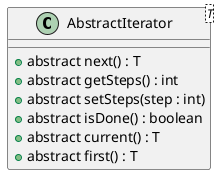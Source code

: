 @startuml AbstractIterator
class AbstractIterator <T> {
    + abstract next() : T
    + abstract getSteps() : int
    + abstract setSteps(step : int)
    + abstract isDone() : boolean
    + abstract current() : T
    + abstract first() : T
}
@enduml